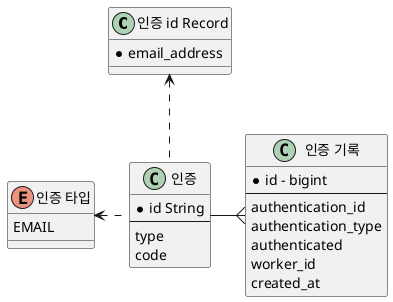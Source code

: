 @startuml

class "인증 id Record" as authentication_id {
  * email_address
}

enum "인증 타입" as authentication_type {
  EMAIL
}

class "인증" as authentication {
  * id String
  ---
  type
  code
}

class "인증 기록" as authentication_history {
  * id - bigint
  ---
  authentication_id
  authentication_type
  authenticated
  worker_id
  created_at
}

authentication_type <. authentication
authentication_id <.. authentication
authentication -{ authentication_history

'class "권한" {
'    id
'    ---
'    권한 => 이메일_인증, 이메일_미인증, SNS_인증?
'    스프링 시큐리티로 구현하셨음. 따라가보자.(도메인이 아닌거 같은데 그러면)
'}

' TODO: 추후 작업 예정(프론트 없이 가능? 안되면 프론트 이후 작업)
'class "SNS 인증" {
'    id
'    ___
'    회원 id
'    SNS 인증 종류
'    리프레시 토큰 => 리프레시 토큰 만료 시 어떻게? 찾아보자.
'}

' TODO: 추후 작업 예정
'class "회원-권한" {
'    회원 id
'    권한 id
'    ---
'    굳이 관계 테이블까지?
'}

@enduml